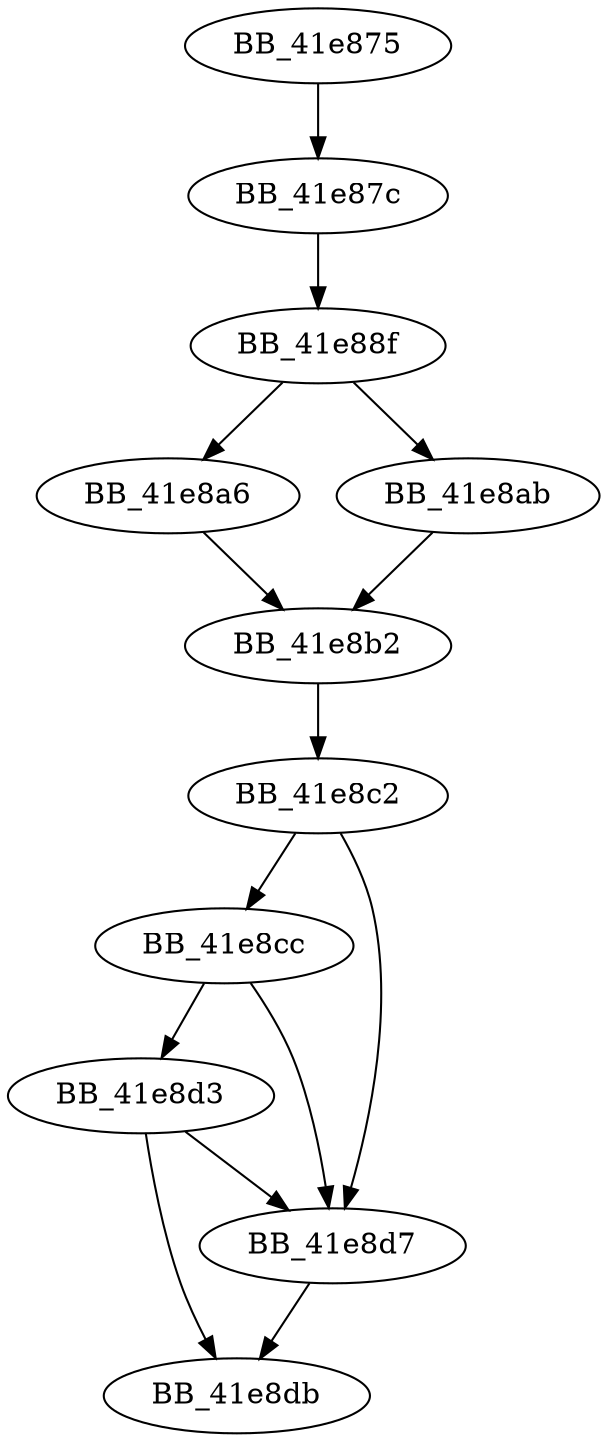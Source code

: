 DiGraph _GetLcidFromLangCountry{
BB_41e875->BB_41e87c
BB_41e87c->BB_41e88f
BB_41e88f->BB_41e8a6
BB_41e88f->BB_41e8ab
BB_41e8a6->BB_41e8b2
BB_41e8ab->BB_41e8b2
BB_41e8b2->BB_41e8c2
BB_41e8c2->BB_41e8cc
BB_41e8c2->BB_41e8d7
BB_41e8cc->BB_41e8d3
BB_41e8cc->BB_41e8d7
BB_41e8d3->BB_41e8d7
BB_41e8d3->BB_41e8db
BB_41e8d7->BB_41e8db
}
